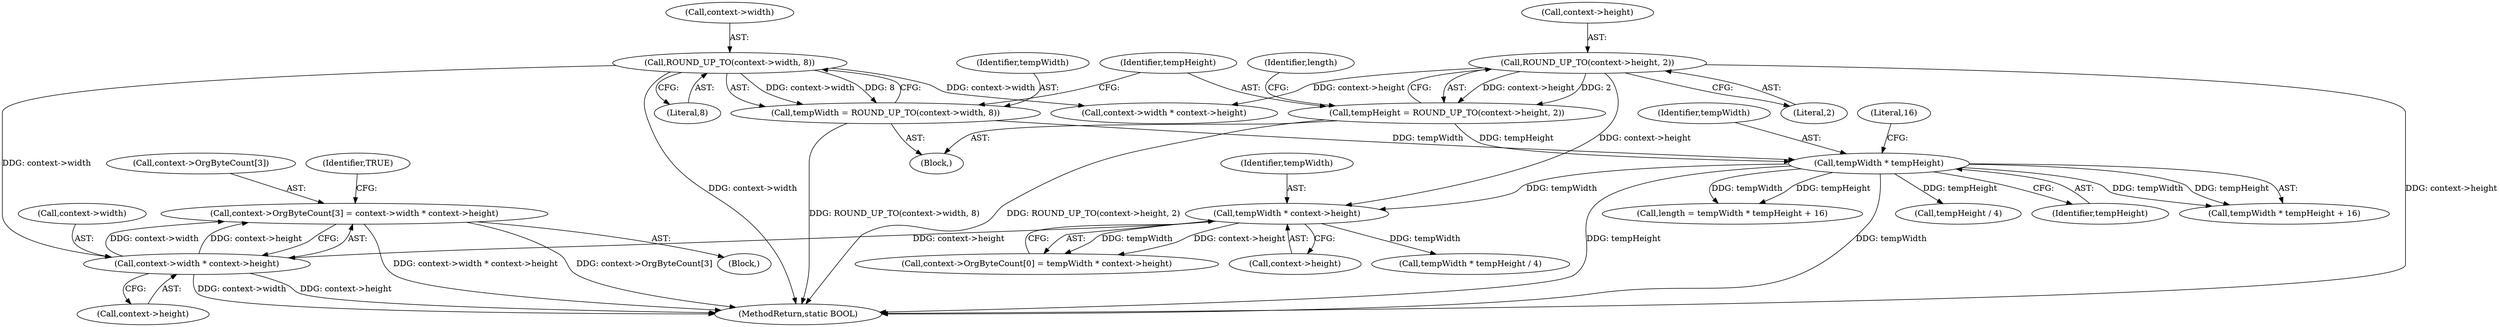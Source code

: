 digraph "0_FreeRDP_d1112c279bd1a327e8e4d0b5f371458bf2579659_3@integer" {
"1000220" [label="(Call,context->OrgByteCount[3] = context->width * context->height)"];
"1000226" [label="(Call,context->width * context->height)"];
"1000110" [label="(Call,ROUND_UP_TO(context->width, 8))"];
"1000193" [label="(Call,tempWidth * context->height)"];
"1000125" [label="(Call,tempWidth * tempHeight)"];
"1000108" [label="(Call,tempWidth = ROUND_UP_TO(context->width, 8))"];
"1000115" [label="(Call,tempHeight = ROUND_UP_TO(context->height, 2))"];
"1000117" [label="(Call,ROUND_UP_TO(context->height, 2))"];
"1000227" [label="(Call,context->width)"];
"1000204" [label="(Call,tempWidth * tempHeight / 4)"];
"1000116" [label="(Identifier,tempHeight)"];
"1000288" [label="(Identifier,TRUE)"];
"1000124" [label="(Call,tempWidth * tempHeight + 16)"];
"1000241" [label="(Call,context->width * context->height)"];
"1000194" [label="(Identifier,tempWidth)"];
"1000226" [label="(Call,context->width * context->height)"];
"1000114" [label="(Literal,8)"];
"1000128" [label="(Literal,16)"];
"1000220" [label="(Call,context->OrgByteCount[3] = context->width * context->height)"];
"1000186" [label="(Block,)"];
"1000118" [label="(Call,context->height)"];
"1000123" [label="(Identifier,length)"];
"1000195" [label="(Call,context->height)"];
"1000125" [label="(Call,tempWidth * tempHeight)"];
"1000115" [label="(Call,tempHeight = ROUND_UP_TO(context->height, 2))"];
"1000230" [label="(Call,context->height)"];
"1000110" [label="(Call,ROUND_UP_TO(context->width, 8))"];
"1000187" [label="(Call,context->OrgByteCount[0] = tempWidth * context->height)"];
"1000108" [label="(Call,tempWidth = ROUND_UP_TO(context->width, 8))"];
"1000127" [label="(Identifier,tempHeight)"];
"1000126" [label="(Identifier,tempWidth)"];
"1000117" [label="(Call,ROUND_UP_TO(context->height, 2))"];
"1000318" [label="(MethodReturn,static BOOL)"];
"1000103" [label="(Block,)"];
"1000121" [label="(Literal,2)"];
"1000111" [label="(Call,context->width)"];
"1000221" [label="(Call,context->OrgByteCount[3])"];
"1000206" [label="(Call,tempHeight / 4)"];
"1000109" [label="(Identifier,tempWidth)"];
"1000122" [label="(Call,length = tempWidth * tempHeight + 16)"];
"1000193" [label="(Call,tempWidth * context->height)"];
"1000220" -> "1000186"  [label="AST: "];
"1000220" -> "1000226"  [label="CFG: "];
"1000221" -> "1000220"  [label="AST: "];
"1000226" -> "1000220"  [label="AST: "];
"1000288" -> "1000220"  [label="CFG: "];
"1000220" -> "1000318"  [label="DDG: context->width * context->height"];
"1000220" -> "1000318"  [label="DDG: context->OrgByteCount[3]"];
"1000226" -> "1000220"  [label="DDG: context->width"];
"1000226" -> "1000220"  [label="DDG: context->height"];
"1000226" -> "1000230"  [label="CFG: "];
"1000227" -> "1000226"  [label="AST: "];
"1000230" -> "1000226"  [label="AST: "];
"1000226" -> "1000318"  [label="DDG: context->width"];
"1000226" -> "1000318"  [label="DDG: context->height"];
"1000110" -> "1000226"  [label="DDG: context->width"];
"1000193" -> "1000226"  [label="DDG: context->height"];
"1000110" -> "1000108"  [label="AST: "];
"1000110" -> "1000114"  [label="CFG: "];
"1000111" -> "1000110"  [label="AST: "];
"1000114" -> "1000110"  [label="AST: "];
"1000108" -> "1000110"  [label="CFG: "];
"1000110" -> "1000318"  [label="DDG: context->width"];
"1000110" -> "1000108"  [label="DDG: context->width"];
"1000110" -> "1000108"  [label="DDG: 8"];
"1000110" -> "1000241"  [label="DDG: context->width"];
"1000193" -> "1000187"  [label="AST: "];
"1000193" -> "1000195"  [label="CFG: "];
"1000194" -> "1000193"  [label="AST: "];
"1000195" -> "1000193"  [label="AST: "];
"1000187" -> "1000193"  [label="CFG: "];
"1000193" -> "1000187"  [label="DDG: tempWidth"];
"1000193" -> "1000187"  [label="DDG: context->height"];
"1000125" -> "1000193"  [label="DDG: tempWidth"];
"1000117" -> "1000193"  [label="DDG: context->height"];
"1000193" -> "1000204"  [label="DDG: tempWidth"];
"1000125" -> "1000124"  [label="AST: "];
"1000125" -> "1000127"  [label="CFG: "];
"1000126" -> "1000125"  [label="AST: "];
"1000127" -> "1000125"  [label="AST: "];
"1000128" -> "1000125"  [label="CFG: "];
"1000125" -> "1000318"  [label="DDG: tempWidth"];
"1000125" -> "1000318"  [label="DDG: tempHeight"];
"1000125" -> "1000122"  [label="DDG: tempWidth"];
"1000125" -> "1000122"  [label="DDG: tempHeight"];
"1000125" -> "1000124"  [label="DDG: tempWidth"];
"1000125" -> "1000124"  [label="DDG: tempHeight"];
"1000108" -> "1000125"  [label="DDG: tempWidth"];
"1000115" -> "1000125"  [label="DDG: tempHeight"];
"1000125" -> "1000206"  [label="DDG: tempHeight"];
"1000108" -> "1000103"  [label="AST: "];
"1000109" -> "1000108"  [label="AST: "];
"1000116" -> "1000108"  [label="CFG: "];
"1000108" -> "1000318"  [label="DDG: ROUND_UP_TO(context->width, 8)"];
"1000115" -> "1000103"  [label="AST: "];
"1000115" -> "1000117"  [label="CFG: "];
"1000116" -> "1000115"  [label="AST: "];
"1000117" -> "1000115"  [label="AST: "];
"1000123" -> "1000115"  [label="CFG: "];
"1000115" -> "1000318"  [label="DDG: ROUND_UP_TO(context->height, 2)"];
"1000117" -> "1000115"  [label="DDG: context->height"];
"1000117" -> "1000115"  [label="DDG: 2"];
"1000117" -> "1000121"  [label="CFG: "];
"1000118" -> "1000117"  [label="AST: "];
"1000121" -> "1000117"  [label="AST: "];
"1000117" -> "1000318"  [label="DDG: context->height"];
"1000117" -> "1000241"  [label="DDG: context->height"];
}
